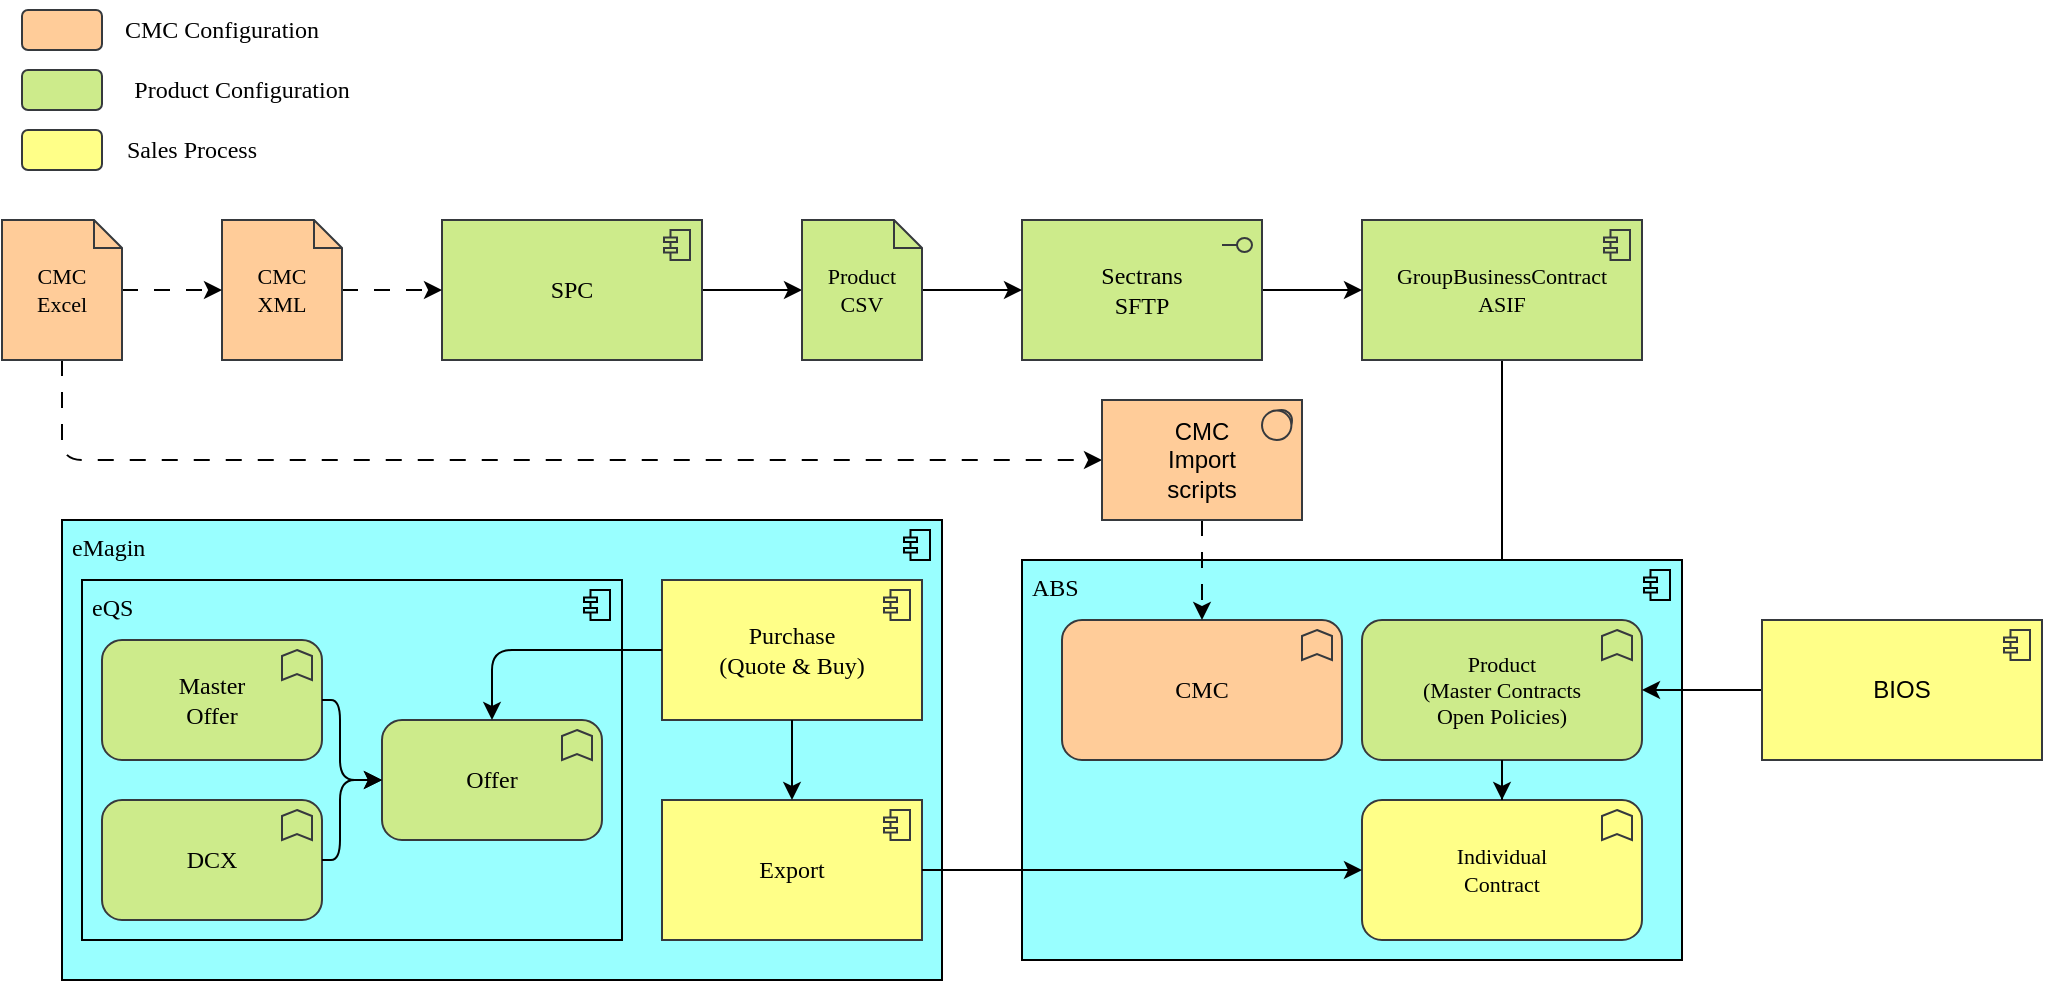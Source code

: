 <mxfile version="28.2.0">
  <diagram name="Strona-1" id="lpbJM3GMhRv1k39ES4jl">
    <mxGraphModel dx="1687" dy="512" grid="1" gridSize="10" guides="1" tooltips="1" connect="1" arrows="1" fold="1" page="1" pageScale="1" pageWidth="827" pageHeight="1169" math="0" shadow="0">
      <root>
        <mxCell id="0" />
        <mxCell id="1" parent="0" />
        <mxCell id="12rjHacdEKxgp9cwcFn_-9" style="edgeStyle=orthogonalEdgeStyle;rounded=0;orthogonalLoop=1;jettySize=auto;html=1;" parent="1" source="12rjHacdEKxgp9cwcFn_-2" target="12rjHacdEKxgp9cwcFn_-8" edge="1">
          <mxGeometry relative="1" as="geometry" />
        </mxCell>
        <mxCell id="12rjHacdEKxgp9cwcFn_-2" value="SPC" style="html=1;outlineConnect=0;whiteSpace=wrap;fillColor=#cdeb8b;shape=mxgraph.archimate3.application;appType=comp;archiType=square;fontFamily=Poppins;fontSource=https%3A%2F%2Ffonts.googleapis.com%2Fcss%3Ffamily%3DPoppins;strokeColor=#36393d;" parent="1" vertex="1">
          <mxGeometry x="100" y="200" width="130" height="70" as="geometry" />
        </mxCell>
        <mxCell id="12rjHacdEKxgp9cwcFn_-4" style="edgeStyle=orthogonalEdgeStyle;rounded=0;orthogonalLoop=1;jettySize=auto;html=1;dashed=1;dashPattern=8 8;" parent="1" source="12rjHacdEKxgp9cwcFn_-3" target="12rjHacdEKxgp9cwcFn_-2" edge="1">
          <mxGeometry relative="1" as="geometry" />
        </mxCell>
        <mxCell id="12rjHacdEKxgp9cwcFn_-37" style="edgeStyle=orthogonalEdgeStyle;rounded=1;orthogonalLoop=1;jettySize=auto;html=1;curved=0;dashed=1;dashPattern=8 8;exitX=0.5;exitY=1;exitDx=0;exitDy=0;exitPerimeter=0;" parent="1" source="ZbGEW_v95WH2IPJJHb6R-10" target="12rjHacdEKxgp9cwcFn_-35" edge="1">
          <mxGeometry relative="1" as="geometry">
            <Array as="points">
              <mxPoint x="-90" y="320" />
            </Array>
          </mxGeometry>
        </mxCell>
        <mxCell id="12rjHacdEKxgp9cwcFn_-3" value="CMC&lt;div&gt;XML&lt;/div&gt;" style="html=1;outlineConnect=0;whiteSpace=wrap;fillColor=#ffcc99;shape=note;size=14;fontFamily=Poppins;fontSource=https%3A%2F%2Ffonts.googleapis.com%2Fcss%3Ffamily%3DPoppins;fontSize=11;strokeColor=#36393d;" parent="1" vertex="1">
          <mxGeometry x="-10" y="200" width="60" height="70" as="geometry" />
        </mxCell>
        <mxCell id="12rjHacdEKxgp9cwcFn_-16" style="edgeStyle=orthogonalEdgeStyle;rounded=0;orthogonalLoop=1;jettySize=auto;html=1;" parent="1" source="12rjHacdEKxgp9cwcFn_-6" target="12rjHacdEKxgp9cwcFn_-13" edge="1">
          <mxGeometry relative="1" as="geometry" />
        </mxCell>
        <mxCell id="12rjHacdEKxgp9cwcFn_-6" value="GroupBusinessContract&lt;br&gt;ASIF" style="html=1;outlineConnect=0;whiteSpace=wrap;fillColor=#cdeb8b;shape=mxgraph.archimate3.application;appType=comp;archiType=square;fontFamily=Poppins;fontSource=https%3A%2F%2Ffonts.googleapis.com%2Fcss%3Ffamily%3DPoppins;fontSize=11;strokeColor=#36393d;" parent="1" vertex="1">
          <mxGeometry x="560" y="200" width="140" height="70" as="geometry" />
        </mxCell>
        <mxCell id="12rjHacdEKxgp9cwcFn_-11" style="edgeStyle=orthogonalEdgeStyle;rounded=0;orthogonalLoop=1;jettySize=auto;html=1;" parent="1" source="12rjHacdEKxgp9cwcFn_-7" target="12rjHacdEKxgp9cwcFn_-6" edge="1">
          <mxGeometry relative="1" as="geometry" />
        </mxCell>
        <mxCell id="12rjHacdEKxgp9cwcFn_-7" value="&lt;div&gt;Sectrans&lt;/div&gt;SFTP" style="html=1;outlineConnect=0;whiteSpace=wrap;fillColor=#cdeb8b;shape=mxgraph.archimate3.application;appType=interface;archiType=square;fontFamily=Poppins;fontSource=https%3A%2F%2Ffonts.googleapis.com%2Fcss%3Ffamily%3DPoppins;strokeColor=#36393d;" parent="1" vertex="1">
          <mxGeometry x="390" y="200" width="120" height="70" as="geometry" />
        </mxCell>
        <mxCell id="12rjHacdEKxgp9cwcFn_-10" style="edgeStyle=orthogonalEdgeStyle;rounded=0;orthogonalLoop=1;jettySize=auto;html=1;" parent="1" source="12rjHacdEKxgp9cwcFn_-8" target="12rjHacdEKxgp9cwcFn_-7" edge="1">
          <mxGeometry relative="1" as="geometry" />
        </mxCell>
        <mxCell id="12rjHacdEKxgp9cwcFn_-8" value="Product&lt;br&gt;CSV" style="html=1;outlineConnect=0;whiteSpace=wrap;fillColor=#cdeb8b;shape=note;size=14;fontFamily=Poppins;fontSource=https%3A%2F%2Ffonts.googleapis.com%2Fcss%3Ffamily%3DPoppins;fontSize=11;strokeColor=#36393d;" parent="1" vertex="1">
          <mxGeometry x="280" y="200" width="60" height="70" as="geometry" />
        </mxCell>
        <mxCell id="12rjHacdEKxgp9cwcFn_-32" value="" style="group;fillColor=#60a917;fontColor=#ffffff;strokeColor=#2D7600;" parent="1" vertex="1" connectable="0">
          <mxGeometry x="390" y="370" width="330" height="200" as="geometry" />
        </mxCell>
        <mxCell id="12rjHacdEKxgp9cwcFn_-12" value="&amp;nbsp;ABS" style="html=1;outlineConnect=0;whiteSpace=wrap;fillColor=#99ffff;shape=mxgraph.archimate3.application;appType=comp;archiType=square;fontFamily=Poppins;fontSource=https%3A%2F%2Ffonts.googleapis.com%2Fcss%3Ffamily%3DPoppins;verticalAlign=top;align=left;" parent="12rjHacdEKxgp9cwcFn_-32" vertex="1">
          <mxGeometry width="330" height="200" as="geometry" />
        </mxCell>
        <mxCell id="12rjHacdEKxgp9cwcFn_-13" value="Product&lt;br&gt;(Master Contracts&lt;br&gt;Open Policies)" style="html=1;outlineConnect=0;whiteSpace=wrap;fillColor=#cdeb8b;shape=mxgraph.archimate3.application;appType=func;archiType=rounded;fontFamily=Poppins;fontSource=https%3A%2F%2Ffonts.googleapis.com%2Fcss%3Ffamily%3DPoppins;fontSize=11;strokeColor=#36393d;" parent="12rjHacdEKxgp9cwcFn_-32" vertex="1">
          <mxGeometry x="170" y="30" width="140" height="70" as="geometry" />
        </mxCell>
        <mxCell id="12rjHacdEKxgp9cwcFn_-14" value="CMC" style="html=1;outlineConnect=0;whiteSpace=wrap;fillColor=#ffcc99;shape=mxgraph.archimate3.application;appType=func;archiType=rounded;fontFamily=Poppins;fontSource=https%3A%2F%2Ffonts.googleapis.com%2Fcss%3Ffamily%3DPoppins;strokeColor=#36393d;" parent="12rjHacdEKxgp9cwcFn_-32" vertex="1">
          <mxGeometry x="20" y="30" width="140" height="70" as="geometry" />
        </mxCell>
        <mxCell id="12rjHacdEKxgp9cwcFn_-17" value="Individual&lt;br&gt;Contract" style="html=1;outlineConnect=0;whiteSpace=wrap;fillColor=#ffff88;shape=mxgraph.archimate3.application;appType=func;archiType=rounded;fontFamily=Poppins;fontSource=https%3A%2F%2Ffonts.googleapis.com%2Fcss%3Ffamily%3DPoppins;fontSize=11;strokeColor=#36393d;" parent="12rjHacdEKxgp9cwcFn_-32" vertex="1">
          <mxGeometry x="170" y="120" width="140" height="70" as="geometry" />
        </mxCell>
        <mxCell id="12rjHacdEKxgp9cwcFn_-18" style="edgeStyle=orthogonalEdgeStyle;rounded=0;orthogonalLoop=1;jettySize=auto;html=1;" parent="12rjHacdEKxgp9cwcFn_-32" source="12rjHacdEKxgp9cwcFn_-13" target="12rjHacdEKxgp9cwcFn_-17" edge="1">
          <mxGeometry relative="1" as="geometry" />
        </mxCell>
        <mxCell id="12rjHacdEKxgp9cwcFn_-33" value="" style="group;fontFamily=Poppins;fontSource=https%3A%2F%2Ffonts.googleapis.com%2Fcss%3Ffamily%3DPoppins;" parent="1" vertex="1" connectable="0">
          <mxGeometry x="-90" y="350" width="440" height="230" as="geometry" />
        </mxCell>
        <mxCell id="12rjHacdEKxgp9cwcFn_-21" value="&amp;nbsp;eMagin" style="html=1;outlineConnect=0;whiteSpace=wrap;fillColor=#99ffff;shape=mxgraph.archimate3.application;appType=comp;archiType=square;fontFamily=Poppins;fontSource=https%3A%2F%2Ffonts.googleapis.com%2Fcss%3Ffamily%3DPoppins;verticalAlign=top;align=left;" parent="12rjHacdEKxgp9cwcFn_-33" vertex="1">
          <mxGeometry width="440" height="230" as="geometry" />
        </mxCell>
        <mxCell id="12rjHacdEKxgp9cwcFn_-28" value="" style="group;fontFamily=Poppins;fontSource=https%3A%2F%2Ffonts.googleapis.com%2Fcss%3Ffamily%3DPoppins;" parent="12rjHacdEKxgp9cwcFn_-33" vertex="1" connectable="0">
          <mxGeometry x="10" y="30" width="270" height="180" as="geometry" />
        </mxCell>
        <mxCell id="12rjHacdEKxgp9cwcFn_-22" value="&amp;nbsp;eQS" style="html=1;outlineConnect=0;whiteSpace=wrap;fillColor=#99ffff;shape=mxgraph.archimate3.application;appType=comp;archiType=square;fontFamily=Poppins;fontSource=https%3A%2F%2Ffonts.googleapis.com%2Fcss%3Ffamily%3DPoppins;verticalAlign=top;align=left;" parent="12rjHacdEKxgp9cwcFn_-28" vertex="1">
          <mxGeometry width="270" height="180" as="geometry" />
        </mxCell>
        <mxCell id="12rjHacdEKxgp9cwcFn_-23" value="Master&lt;br&gt;Offer" style="html=1;outlineConnect=0;whiteSpace=wrap;fillColor=#cdeb8b;shape=mxgraph.archimate3.application;appType=func;archiType=rounded;fontFamily=Poppins;fontSource=https%3A%2F%2Ffonts.googleapis.com%2Fcss%3Ffamily%3DPoppins;strokeColor=#36393d;" parent="12rjHacdEKxgp9cwcFn_-28" vertex="1">
          <mxGeometry x="10" y="30" width="110" height="60" as="geometry" />
        </mxCell>
        <mxCell id="12rjHacdEKxgp9cwcFn_-24" value="DCX" style="html=1;outlineConnect=0;whiteSpace=wrap;fillColor=#cdeb8b;shape=mxgraph.archimate3.application;appType=func;archiType=rounded;fontFamily=Poppins;fontSource=https%3A%2F%2Ffonts.googleapis.com%2Fcss%3Ffamily%3DPoppins;strokeColor=#36393d;" parent="12rjHacdEKxgp9cwcFn_-28" vertex="1">
          <mxGeometry x="10" y="110" width="110" height="60" as="geometry" />
        </mxCell>
        <mxCell id="12rjHacdEKxgp9cwcFn_-25" value="Offer" style="html=1;outlineConnect=0;whiteSpace=wrap;fillColor=#cdeb8b;shape=mxgraph.archimate3.application;appType=func;archiType=rounded;fontFamily=Poppins;fontSource=https%3A%2F%2Ffonts.googleapis.com%2Fcss%3Ffamily%3DPoppins;strokeColor=#36393d;" parent="12rjHacdEKxgp9cwcFn_-28" vertex="1">
          <mxGeometry x="150" y="70" width="110" height="60" as="geometry" />
        </mxCell>
        <mxCell id="12rjHacdEKxgp9cwcFn_-26" style="edgeStyle=orthogonalEdgeStyle;rounded=1;orthogonalLoop=1;jettySize=auto;html=1;curved=0;" parent="12rjHacdEKxgp9cwcFn_-28" source="12rjHacdEKxgp9cwcFn_-23" target="12rjHacdEKxgp9cwcFn_-25" edge="1">
          <mxGeometry relative="1" as="geometry">
            <Array as="points">
              <mxPoint x="129" y="60" />
              <mxPoint x="129" y="100" />
            </Array>
          </mxGeometry>
        </mxCell>
        <mxCell id="12rjHacdEKxgp9cwcFn_-27" style="edgeStyle=orthogonalEdgeStyle;rounded=1;orthogonalLoop=1;jettySize=auto;html=1;curved=0;" parent="12rjHacdEKxgp9cwcFn_-28" source="12rjHacdEKxgp9cwcFn_-24" target="12rjHacdEKxgp9cwcFn_-25" edge="1">
          <mxGeometry relative="1" as="geometry">
            <Array as="points">
              <mxPoint x="129" y="140" />
              <mxPoint x="129" y="100" />
            </Array>
          </mxGeometry>
        </mxCell>
        <mxCell id="12rjHacdEKxgp9cwcFn_-29" value="Purchase&lt;br&gt;(Quote &amp;amp; Buy)" style="html=1;outlineConnect=0;whiteSpace=wrap;fillColor=#ffff88;shape=mxgraph.archimate3.application;appType=comp;archiType=square;fontFamily=Poppins;fontSource=https%3A%2F%2Ffonts.googleapis.com%2Fcss%3Ffamily%3DPoppins;strokeColor=#36393d;" parent="12rjHacdEKxgp9cwcFn_-33" vertex="1">
          <mxGeometry x="300" y="30" width="130" height="70" as="geometry" />
        </mxCell>
        <mxCell id="12rjHacdEKxgp9cwcFn_-30" value="Export" style="html=1;outlineConnect=0;whiteSpace=wrap;fillColor=#ffff88;shape=mxgraph.archimate3.application;appType=comp;archiType=square;fontFamily=Poppins;fontSource=https%3A%2F%2Ffonts.googleapis.com%2Fcss%3Ffamily%3DPoppins;strokeColor=#36393d;" parent="12rjHacdEKxgp9cwcFn_-33" vertex="1">
          <mxGeometry x="300" y="140" width="130" height="70" as="geometry" />
        </mxCell>
        <mxCell id="12rjHacdEKxgp9cwcFn_-31" style="edgeStyle=orthogonalEdgeStyle;rounded=0;orthogonalLoop=1;jettySize=auto;html=1;" parent="12rjHacdEKxgp9cwcFn_-33" source="12rjHacdEKxgp9cwcFn_-29" target="12rjHacdEKxgp9cwcFn_-30" edge="1">
          <mxGeometry relative="1" as="geometry" />
        </mxCell>
        <mxCell id="ZbGEW_v95WH2IPJJHb6R-9" style="edgeStyle=orthogonalEdgeStyle;rounded=1;orthogonalLoop=1;jettySize=auto;html=1;entryX=0.5;entryY=0;entryDx=0;entryDy=0;entryPerimeter=0;curved=0;" edge="1" parent="12rjHacdEKxgp9cwcFn_-33" source="12rjHacdEKxgp9cwcFn_-29" target="12rjHacdEKxgp9cwcFn_-25">
          <mxGeometry relative="1" as="geometry" />
        </mxCell>
        <mxCell id="12rjHacdEKxgp9cwcFn_-34" style="edgeStyle=orthogonalEdgeStyle;rounded=0;orthogonalLoop=1;jettySize=auto;html=1;" parent="1" source="12rjHacdEKxgp9cwcFn_-30" target="12rjHacdEKxgp9cwcFn_-17" edge="1">
          <mxGeometry relative="1" as="geometry" />
        </mxCell>
        <mxCell id="12rjHacdEKxgp9cwcFn_-36" style="edgeStyle=orthogonalEdgeStyle;rounded=0;orthogonalLoop=1;jettySize=auto;html=1;dashed=1;dashPattern=8 8;" parent="1" source="12rjHacdEKxgp9cwcFn_-35" target="12rjHacdEKxgp9cwcFn_-14" edge="1">
          <mxGeometry relative="1" as="geometry" />
        </mxCell>
        <mxCell id="12rjHacdEKxgp9cwcFn_-35" value="CMC&lt;br&gt;Import&lt;br&gt;scripts" style="html=1;outlineConnect=0;whiteSpace=wrap;fillColor=#ffcc99;shape=mxgraph.archimate3.application;appType=sysSw;archiType=square;strokeColor=#36393d;" parent="1" vertex="1">
          <mxGeometry x="430" y="290" width="100" height="60" as="geometry" />
        </mxCell>
        <mxCell id="ZbGEW_v95WH2IPJJHb6R-2" style="edgeStyle=orthogonalEdgeStyle;rounded=0;orthogonalLoop=1;jettySize=auto;html=1;" edge="1" parent="1" source="ZbGEW_v95WH2IPJJHb6R-1" target="12rjHacdEKxgp9cwcFn_-13">
          <mxGeometry relative="1" as="geometry" />
        </mxCell>
        <mxCell id="ZbGEW_v95WH2IPJJHb6R-1" value="BIOS" style="html=1;outlineConnect=0;whiteSpace=wrap;fillColor=#ffff88;shape=mxgraph.archimate3.application;appType=comp;archiType=square;strokeColor=#36393d;" vertex="1" parent="1">
          <mxGeometry x="760" y="400" width="140" height="70" as="geometry" />
        </mxCell>
        <mxCell id="ZbGEW_v95WH2IPJJHb6R-11" style="edgeStyle=orthogonalEdgeStyle;rounded=0;orthogonalLoop=1;jettySize=auto;html=1;dashed=1;dashPattern=8 8;" edge="1" parent="1" source="ZbGEW_v95WH2IPJJHb6R-10" target="12rjHacdEKxgp9cwcFn_-3">
          <mxGeometry relative="1" as="geometry" />
        </mxCell>
        <mxCell id="ZbGEW_v95WH2IPJJHb6R-10" value="CMC&lt;div&gt;Excel&lt;/div&gt;" style="html=1;outlineConnect=0;whiteSpace=wrap;fillColor=#ffcc99;shape=note;size=14;fontFamily=Poppins;fontSource=https%3A%2F%2Ffonts.googleapis.com%2Fcss%3Ffamily%3DPoppins;fontSize=11;strokeColor=#36393d;" vertex="1" parent="1">
          <mxGeometry x="-120" y="200" width="60" height="70" as="geometry" />
        </mxCell>
        <mxCell id="ZbGEW_v95WH2IPJJHb6R-16" value="" style="group" vertex="1" connectable="0" parent="1">
          <mxGeometry x="-110" y="90" width="170" height="30" as="geometry" />
        </mxCell>
        <mxCell id="ZbGEW_v95WH2IPJJHb6R-12" value="" style="rounded=1;whiteSpace=wrap;html=1;fillColor=#ffcc99;strokeColor=#36393d;" vertex="1" parent="ZbGEW_v95WH2IPJJHb6R-16">
          <mxGeometry y="5" width="40" height="20" as="geometry" />
        </mxCell>
        <mxCell id="ZbGEW_v95WH2IPJJHb6R-13" value="CMC Configuration" style="text;html=1;align=center;verticalAlign=middle;whiteSpace=wrap;rounded=0;fontFamily=Poppins;fontSource=https%3A%2F%2Ffonts.googleapis.com%2Fcss%3Ffamily%3DPoppins;" vertex="1" parent="ZbGEW_v95WH2IPJJHb6R-16">
          <mxGeometry x="30" width="140" height="30" as="geometry" />
        </mxCell>
        <mxCell id="ZbGEW_v95WH2IPJJHb6R-17" value="" style="group" vertex="1" connectable="0" parent="1">
          <mxGeometry x="-110" y="120" width="170" height="30" as="geometry" />
        </mxCell>
        <mxCell id="ZbGEW_v95WH2IPJJHb6R-18" value="" style="rounded=1;whiteSpace=wrap;html=1;fillColor=#cdeb8b;strokeColor=#36393d;" vertex="1" parent="ZbGEW_v95WH2IPJJHb6R-17">
          <mxGeometry y="5" width="40" height="20" as="geometry" />
        </mxCell>
        <mxCell id="ZbGEW_v95WH2IPJJHb6R-19" value="Product Configuration" style="text;html=1;align=center;verticalAlign=middle;whiteSpace=wrap;rounded=0;fontFamily=Poppins;fontSource=https%3A%2F%2Ffonts.googleapis.com%2Fcss%3Ffamily%3DPoppins;" vertex="1" parent="ZbGEW_v95WH2IPJJHb6R-17">
          <mxGeometry x="40" width="140" height="30" as="geometry" />
        </mxCell>
        <mxCell id="ZbGEW_v95WH2IPJJHb6R-20" value="" style="group" vertex="1" connectable="0" parent="1">
          <mxGeometry x="-110" y="150" width="170" height="30" as="geometry" />
        </mxCell>
        <mxCell id="ZbGEW_v95WH2IPJJHb6R-21" value="" style="rounded=1;whiteSpace=wrap;html=1;fillColor=#ffff88;strokeColor=#36393d;" vertex="1" parent="ZbGEW_v95WH2IPJJHb6R-20">
          <mxGeometry y="5" width="40" height="20" as="geometry" />
        </mxCell>
        <mxCell id="ZbGEW_v95WH2IPJJHb6R-22" value="Sales Process" style="text;html=1;align=center;verticalAlign=middle;whiteSpace=wrap;rounded=0;fontFamily=Poppins;fontSource=https%3A%2F%2Ffonts.googleapis.com%2Fcss%3Ffamily%3DPoppins;" vertex="1" parent="ZbGEW_v95WH2IPJJHb6R-20">
          <mxGeometry x="15" width="140" height="30" as="geometry" />
        </mxCell>
      </root>
    </mxGraphModel>
  </diagram>
</mxfile>
